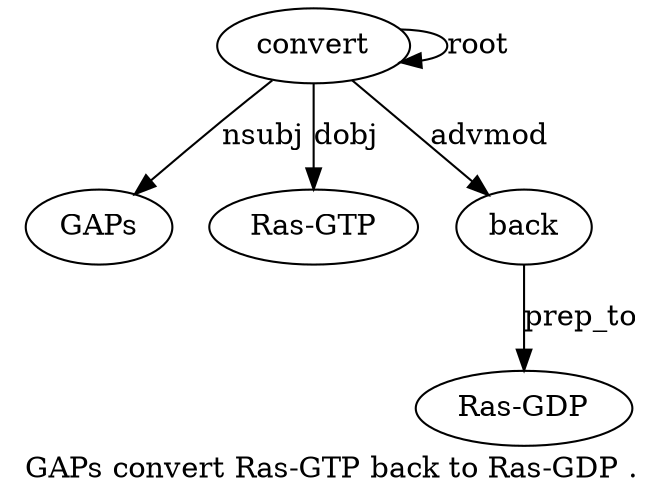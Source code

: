 digraph "GAPs convert Ras-GTP back to Ras-GDP ." {
label="GAPs convert Ras-GTP back to Ras-GDP .";
convert2 [style=filled, fillcolor=white, label=convert];
GAPs1 [style=filled, fillcolor=white, label=GAPs];
convert2 -> GAPs1  [label=nsubj];
convert2 -> convert2  [label=root];
"Ras-GTP3" [style=filled, fillcolor=white, label="Ras-GTP"];
convert2 -> "Ras-GTP3"  [label=dobj];
back4 [style=filled, fillcolor=white, label=back];
convert2 -> back4  [label=advmod];
"Ras-GDP6" [style=filled, fillcolor=white, label="Ras-GDP"];
back4 -> "Ras-GDP6"  [label=prep_to];
}
